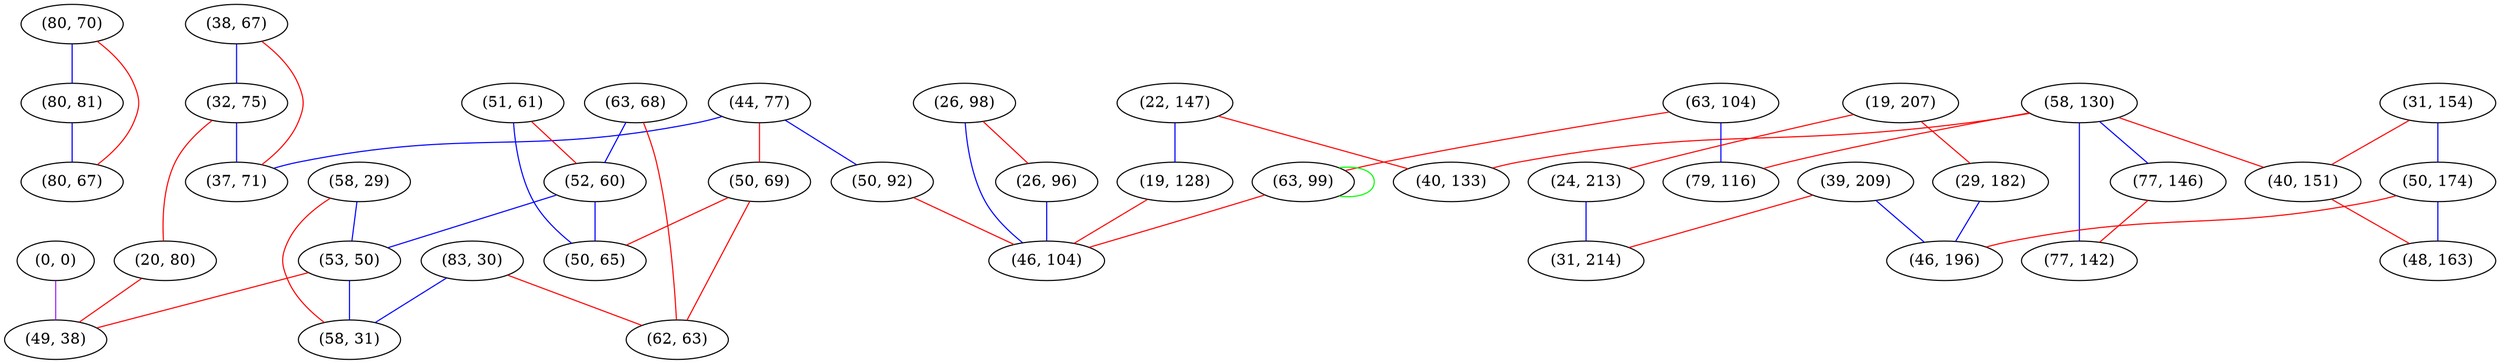 graph "" {
"(80, 70)";
"(38, 67)";
"(44, 77)";
"(50, 69)";
"(31, 154)";
"(22, 147)";
"(32, 75)";
"(19, 128)";
"(58, 130)";
"(80, 81)";
"(63, 104)";
"(40, 151)";
"(51, 61)";
"(63, 68)";
"(80, 67)";
"(50, 174)";
"(26, 98)";
"(52, 60)";
"(77, 146)";
"(50, 92)";
"(40, 133)";
"(83, 30)";
"(20, 80)";
"(0, 0)";
"(58, 29)";
"(37, 71)";
"(19, 207)";
"(62, 63)";
"(39, 209)";
"(63, 99)";
"(53, 50)";
"(29, 182)";
"(49, 38)";
"(79, 116)";
"(24, 213)";
"(48, 163)";
"(77, 142)";
"(31, 214)";
"(46, 196)";
"(26, 96)";
"(58, 31)";
"(46, 104)";
"(50, 65)";
"(80, 70)" -- "(80, 81)"  [color=blue, key=0, weight=3];
"(80, 70)" -- "(80, 67)"  [color=red, key=0, weight=1];
"(38, 67)" -- "(32, 75)"  [color=blue, key=0, weight=3];
"(38, 67)" -- "(37, 71)"  [color=red, key=0, weight=1];
"(44, 77)" -- "(50, 69)"  [color=red, key=0, weight=1];
"(44, 77)" -- "(37, 71)"  [color=blue, key=0, weight=3];
"(44, 77)" -- "(50, 92)"  [color=blue, key=0, weight=3];
"(50, 69)" -- "(62, 63)"  [color=red, key=0, weight=1];
"(50, 69)" -- "(50, 65)"  [color=red, key=0, weight=1];
"(31, 154)" -- "(50, 174)"  [color=blue, key=0, weight=3];
"(31, 154)" -- "(40, 151)"  [color=red, key=0, weight=1];
"(22, 147)" -- "(19, 128)"  [color=blue, key=0, weight=3];
"(22, 147)" -- "(40, 133)"  [color=red, key=0, weight=1];
"(32, 75)" -- "(37, 71)"  [color=blue, key=0, weight=3];
"(32, 75)" -- "(20, 80)"  [color=red, key=0, weight=1];
"(19, 128)" -- "(46, 104)"  [color=red, key=0, weight=1];
"(58, 130)" -- "(79, 116)"  [color=red, key=0, weight=1];
"(58, 130)" -- "(77, 142)"  [color=blue, key=0, weight=3];
"(58, 130)" -- "(40, 133)"  [color=red, key=0, weight=1];
"(58, 130)" -- "(40, 151)"  [color=red, key=0, weight=1];
"(58, 130)" -- "(77, 146)"  [color=blue, key=0, weight=3];
"(80, 81)" -- "(80, 67)"  [color=blue, key=0, weight=3];
"(63, 104)" -- "(79, 116)"  [color=blue, key=0, weight=3];
"(63, 104)" -- "(63, 99)"  [color=red, key=0, weight=1];
"(40, 151)" -- "(48, 163)"  [color=red, key=0, weight=1];
"(51, 61)" -- "(52, 60)"  [color=red, key=0, weight=1];
"(51, 61)" -- "(50, 65)"  [color=blue, key=0, weight=3];
"(63, 68)" -- "(52, 60)"  [color=blue, key=0, weight=3];
"(63, 68)" -- "(62, 63)"  [color=red, key=0, weight=1];
"(50, 174)" -- "(46, 196)"  [color=red, key=0, weight=1];
"(50, 174)" -- "(48, 163)"  [color=blue, key=0, weight=3];
"(26, 98)" -- "(26, 96)"  [color=red, key=0, weight=1];
"(26, 98)" -- "(46, 104)"  [color=blue, key=0, weight=3];
"(52, 60)" -- "(53, 50)"  [color=blue, key=0, weight=3];
"(52, 60)" -- "(50, 65)"  [color=blue, key=0, weight=3];
"(77, 146)" -- "(77, 142)"  [color=red, key=0, weight=1];
"(50, 92)" -- "(46, 104)"  [color=red, key=0, weight=1];
"(83, 30)" -- "(58, 31)"  [color=blue, key=0, weight=3];
"(83, 30)" -- "(62, 63)"  [color=red, key=0, weight=1];
"(20, 80)" -- "(49, 38)"  [color=red, key=0, weight=1];
"(0, 0)" -- "(49, 38)"  [color=purple, key=0, weight=4];
"(58, 29)" -- "(58, 31)"  [color=red, key=0, weight=1];
"(58, 29)" -- "(53, 50)"  [color=blue, key=0, weight=3];
"(19, 207)" -- "(29, 182)"  [color=red, key=0, weight=1];
"(19, 207)" -- "(24, 213)"  [color=red, key=0, weight=1];
"(39, 209)" -- "(46, 196)"  [color=blue, key=0, weight=3];
"(39, 209)" -- "(31, 214)"  [color=red, key=0, weight=1];
"(63, 99)" -- "(63, 99)"  [color=green, key=0, weight=2];
"(63, 99)" -- "(46, 104)"  [color=red, key=0, weight=1];
"(53, 50)" -- "(58, 31)"  [color=blue, key=0, weight=3];
"(53, 50)" -- "(49, 38)"  [color=red, key=0, weight=1];
"(29, 182)" -- "(46, 196)"  [color=blue, key=0, weight=3];
"(24, 213)" -- "(31, 214)"  [color=blue, key=0, weight=3];
"(26, 96)" -- "(46, 104)"  [color=blue, key=0, weight=3];
}
